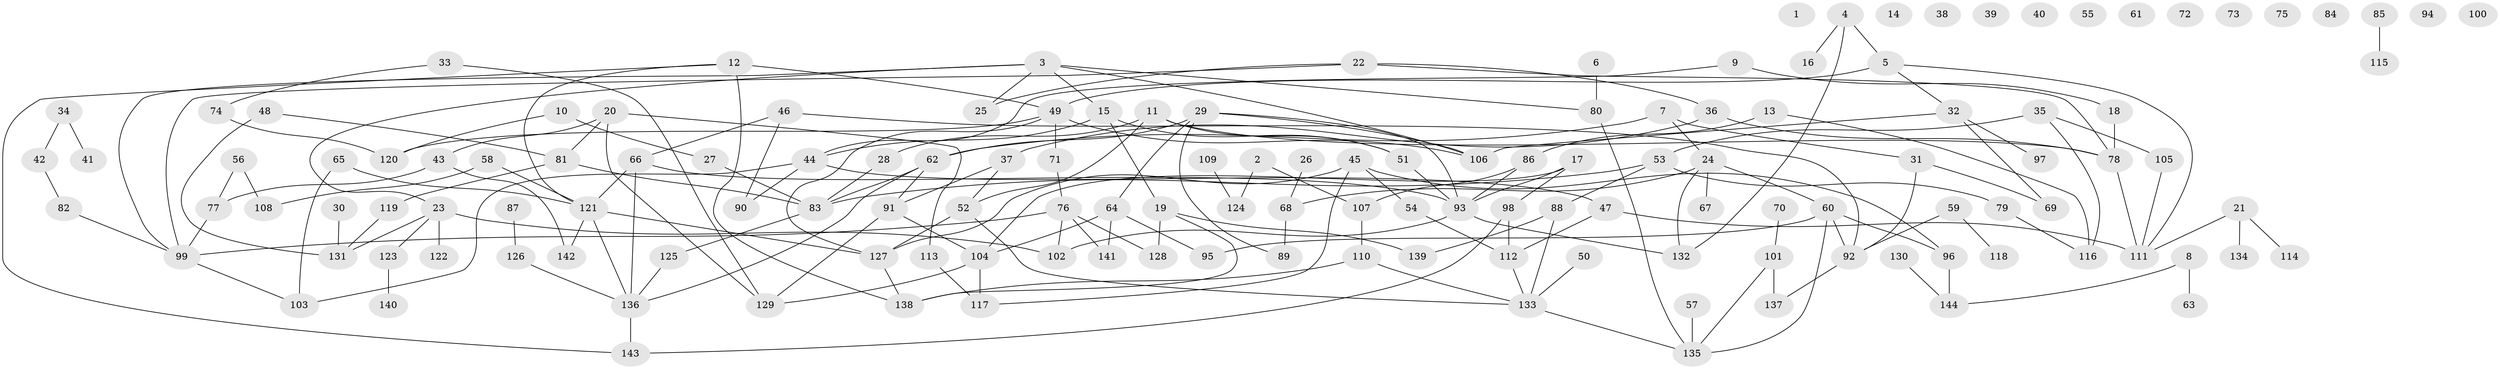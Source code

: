 // coarse degree distribution, {0: 0.14432989690721648, 2: 0.21649484536082475, 6: 0.09278350515463918, 4: 0.08247422680412371, 7: 0.05154639175257732, 1: 0.16494845360824742, 3: 0.13402061855670103, 5: 0.061855670103092786, 8: 0.05154639175257732}
// Generated by graph-tools (version 1.1) at 2025/23/03/03/25 07:23:26]
// undirected, 144 vertices, 192 edges
graph export_dot {
graph [start="1"]
  node [color=gray90,style=filled];
  1;
  2;
  3;
  4;
  5;
  6;
  7;
  8;
  9;
  10;
  11;
  12;
  13;
  14;
  15;
  16;
  17;
  18;
  19;
  20;
  21;
  22;
  23;
  24;
  25;
  26;
  27;
  28;
  29;
  30;
  31;
  32;
  33;
  34;
  35;
  36;
  37;
  38;
  39;
  40;
  41;
  42;
  43;
  44;
  45;
  46;
  47;
  48;
  49;
  50;
  51;
  52;
  53;
  54;
  55;
  56;
  57;
  58;
  59;
  60;
  61;
  62;
  63;
  64;
  65;
  66;
  67;
  68;
  69;
  70;
  71;
  72;
  73;
  74;
  75;
  76;
  77;
  78;
  79;
  80;
  81;
  82;
  83;
  84;
  85;
  86;
  87;
  88;
  89;
  90;
  91;
  92;
  93;
  94;
  95;
  96;
  97;
  98;
  99;
  100;
  101;
  102;
  103;
  104;
  105;
  106;
  107;
  108;
  109;
  110;
  111;
  112;
  113;
  114;
  115;
  116;
  117;
  118;
  119;
  120;
  121;
  122;
  123;
  124;
  125;
  126;
  127;
  128;
  129;
  130;
  131;
  132;
  133;
  134;
  135;
  136;
  137;
  138;
  139;
  140;
  141;
  142;
  143;
  144;
  2 -- 107;
  2 -- 124;
  3 -- 15;
  3 -- 23;
  3 -- 25;
  3 -- 80;
  3 -- 99;
  3 -- 106;
  4 -- 5;
  4 -- 16;
  4 -- 132;
  5 -- 32;
  5 -- 49;
  5 -- 111;
  6 -- 80;
  7 -- 24;
  7 -- 31;
  7 -- 62;
  8 -- 63;
  8 -- 144;
  9 -- 18;
  9 -- 44;
  10 -- 27;
  10 -- 120;
  11 -- 28;
  11 -- 51;
  11 -- 52;
  11 -- 78;
  12 -- 49;
  12 -- 121;
  12 -- 138;
  12 -- 143;
  13 -- 86;
  13 -- 116;
  15 -- 19;
  15 -- 44;
  15 -- 51;
  17 -- 93;
  17 -- 98;
  17 -- 104;
  18 -- 78;
  19 -- 128;
  19 -- 138;
  19 -- 139;
  20 -- 43;
  20 -- 81;
  20 -- 113;
  20 -- 129;
  21 -- 111;
  21 -- 114;
  21 -- 134;
  22 -- 25;
  22 -- 36;
  22 -- 78;
  22 -- 99;
  23 -- 102;
  23 -- 122;
  23 -- 123;
  23 -- 131;
  24 -- 60;
  24 -- 67;
  24 -- 68;
  24 -- 132;
  26 -- 68;
  27 -- 83;
  28 -- 83;
  29 -- 62;
  29 -- 64;
  29 -- 89;
  29 -- 93;
  29 -- 106;
  30 -- 131;
  31 -- 69;
  31 -- 92;
  32 -- 69;
  32 -- 97;
  32 -- 106;
  33 -- 74;
  33 -- 129;
  34 -- 41;
  34 -- 42;
  35 -- 53;
  35 -- 105;
  35 -- 116;
  36 -- 37;
  36 -- 78;
  37 -- 52;
  37 -- 91;
  42 -- 82;
  43 -- 77;
  43 -- 142;
  44 -- 47;
  44 -- 90;
  44 -- 103;
  45 -- 54;
  45 -- 96;
  45 -- 117;
  45 -- 127;
  46 -- 66;
  46 -- 90;
  46 -- 92;
  47 -- 111;
  47 -- 112;
  48 -- 81;
  48 -- 131;
  49 -- 71;
  49 -- 106;
  49 -- 120;
  49 -- 127;
  50 -- 133;
  51 -- 93;
  52 -- 127;
  52 -- 133;
  53 -- 79;
  53 -- 83;
  53 -- 88;
  54 -- 112;
  56 -- 77;
  56 -- 108;
  57 -- 135;
  58 -- 108;
  58 -- 121;
  59 -- 92;
  59 -- 118;
  60 -- 92;
  60 -- 95;
  60 -- 96;
  60 -- 135;
  62 -- 83;
  62 -- 91;
  62 -- 136;
  64 -- 95;
  64 -- 104;
  64 -- 141;
  65 -- 103;
  65 -- 121;
  66 -- 93;
  66 -- 121;
  66 -- 136;
  68 -- 89;
  70 -- 101;
  71 -- 76;
  74 -- 120;
  76 -- 99;
  76 -- 102;
  76 -- 128;
  76 -- 141;
  77 -- 99;
  78 -- 111;
  79 -- 116;
  80 -- 135;
  81 -- 83;
  81 -- 119;
  82 -- 99;
  83 -- 125;
  85 -- 115;
  86 -- 93;
  86 -- 107;
  87 -- 126;
  88 -- 133;
  88 -- 139;
  91 -- 104;
  91 -- 129;
  92 -- 137;
  93 -- 102;
  93 -- 132;
  96 -- 144;
  98 -- 112;
  98 -- 143;
  99 -- 103;
  101 -- 135;
  101 -- 137;
  104 -- 117;
  104 -- 129;
  105 -- 111;
  107 -- 110;
  109 -- 124;
  110 -- 133;
  110 -- 138;
  112 -- 133;
  113 -- 117;
  119 -- 131;
  121 -- 127;
  121 -- 136;
  121 -- 142;
  123 -- 140;
  125 -- 136;
  126 -- 136;
  127 -- 138;
  130 -- 144;
  133 -- 135;
  136 -- 143;
}
